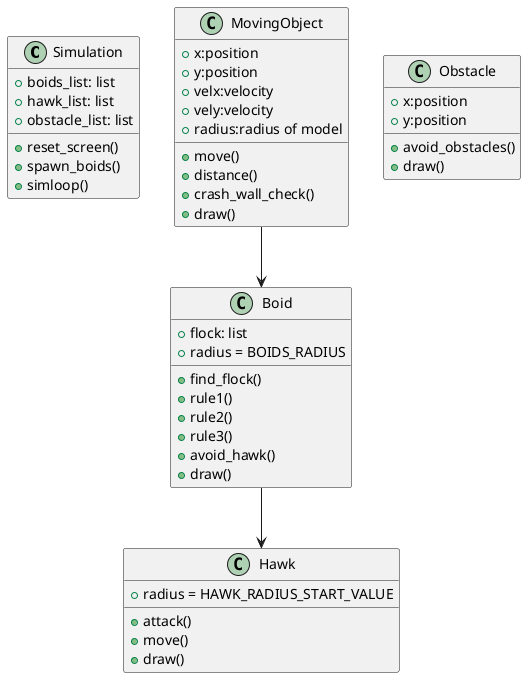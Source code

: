 

@startuml

class Simulation{
    +boids_list: list
    +hawk_list: list
    +obstacle_list: list

    +reset_screen()
    +spawn_boids()
    +simloop()
}

class MovingObject{
    +x:position
    +y:position
    +velx:velocity
    +vely:velocity
    +radius:radius of model

    +move()
    +distance()
    +crash_wall_check()
    +draw()
}


class Boid{
    +flock: list
    +radius = BOIDS_RADIUS

    +find_flock()
    +rule1()
    +rule2()
    +rule3()
    +avoid_hawk()
    +draw()
'
}

class Hawk{
    +radius = HAWK_RADIUS_START_VALUE

    +attack()
    +move()
    +draw()
}

class Obstacle{
    +x:position
    +y:position

    +avoid_obstacles()
    +draw()
}



MovingObject --> Boid
Boid --> Hawk








@enduml